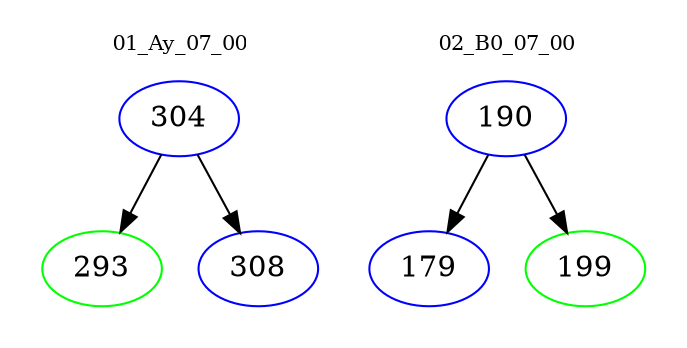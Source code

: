 digraph{
subgraph cluster_0 {
color = white
label = "01_Ay_07_00";
fontsize=10;
T0_304 [label="304", color="blue"]
T0_304 -> T0_293 [color="black"]
T0_293 [label="293", color="green"]
T0_304 -> T0_308 [color="black"]
T0_308 [label="308", color="blue"]
}
subgraph cluster_1 {
color = white
label = "02_B0_07_00";
fontsize=10;
T1_190 [label="190", color="blue"]
T1_190 -> T1_179 [color="black"]
T1_179 [label="179", color="blue"]
T1_190 -> T1_199 [color="black"]
T1_199 [label="199", color="green"]
}
}
